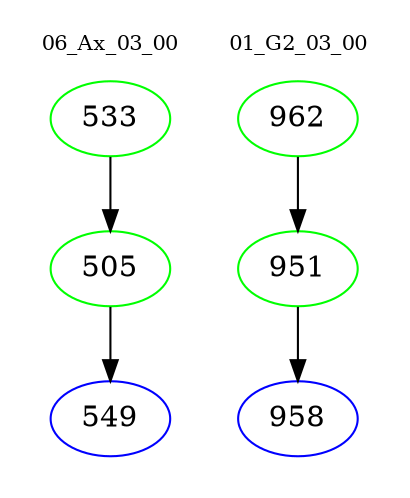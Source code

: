 digraph{
subgraph cluster_0 {
color = white
label = "06_Ax_03_00";
fontsize=10;
T0_533 [label="533", color="green"]
T0_533 -> T0_505 [color="black"]
T0_505 [label="505", color="green"]
T0_505 -> T0_549 [color="black"]
T0_549 [label="549", color="blue"]
}
subgraph cluster_1 {
color = white
label = "01_G2_03_00";
fontsize=10;
T1_962 [label="962", color="green"]
T1_962 -> T1_951 [color="black"]
T1_951 [label="951", color="green"]
T1_951 -> T1_958 [color="black"]
T1_958 [label="958", color="blue"]
}
}
